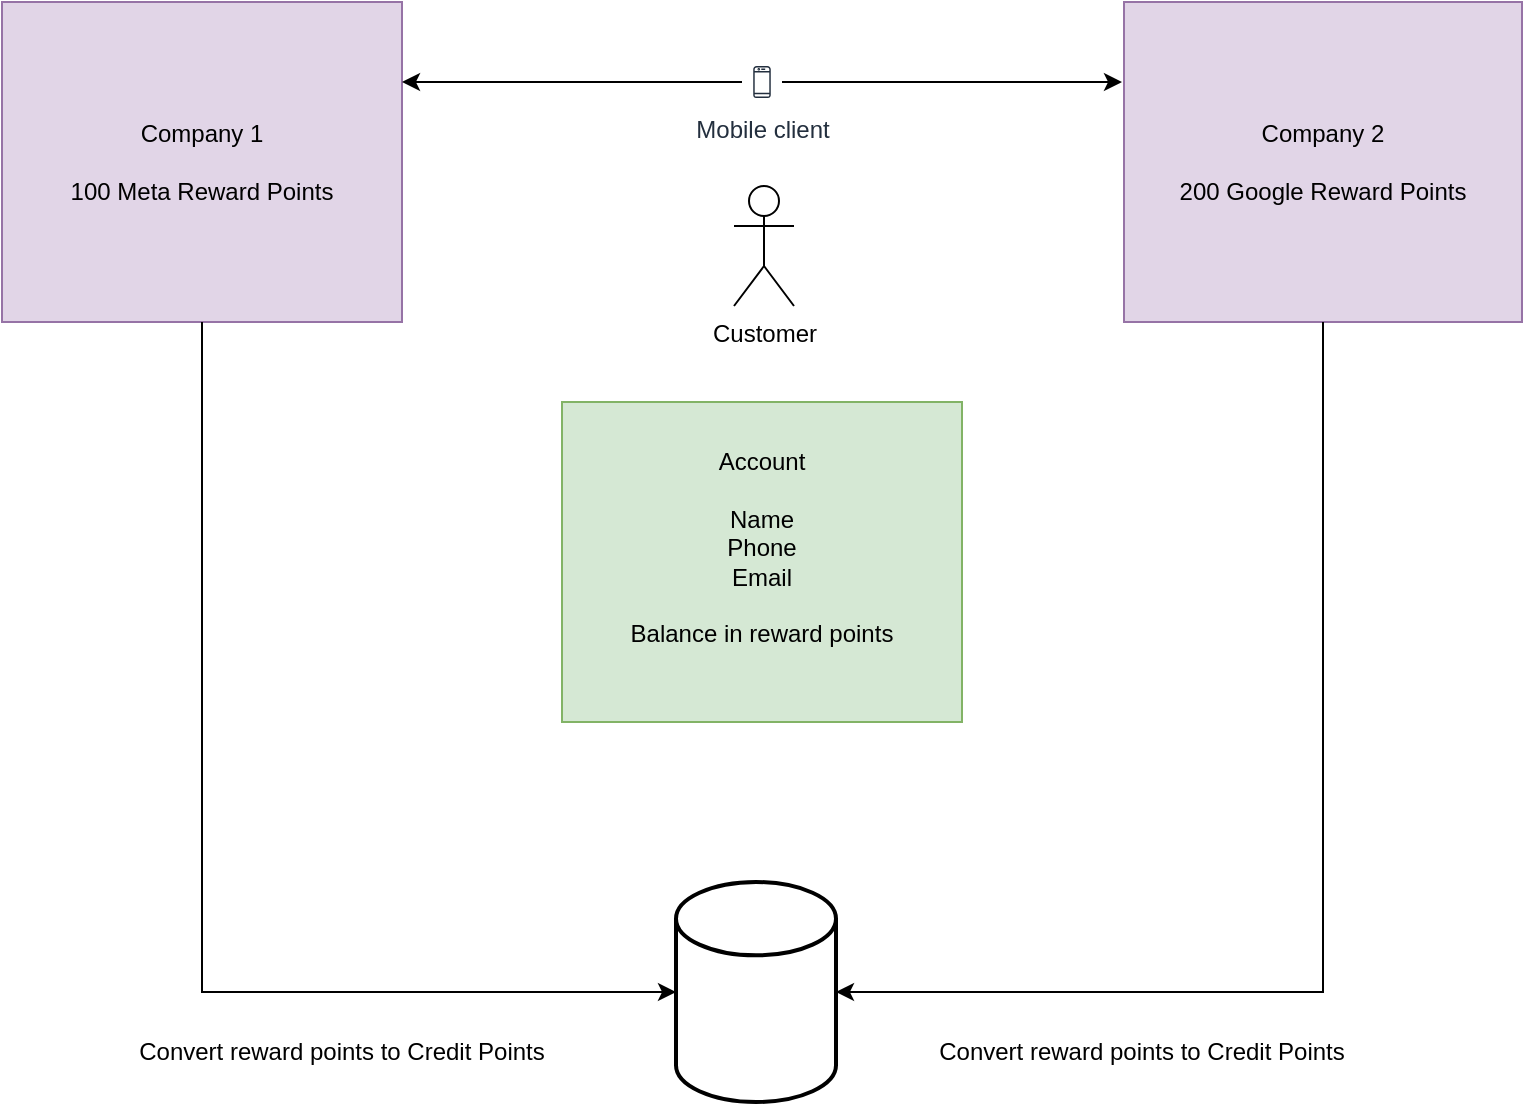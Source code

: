 <mxfile version="24.5.2" type="github">
  <diagram name="Page-1" id="mftVfHu2Gx3bmxcYFT0D">
    <mxGraphModel dx="1247" dy="623" grid="1" gridSize="10" guides="1" tooltips="1" connect="1" arrows="1" fold="1" page="1" pageScale="1" pageWidth="1100" pageHeight="850" math="0" shadow="0">
      <root>
        <mxCell id="0" />
        <mxCell id="1" parent="0" />
        <mxCell id="3qa1AcJMqrWS_oOYH8IV-1" value="Customer" style="shape=umlActor;verticalLabelPosition=bottom;verticalAlign=top;html=1;outlineConnect=0;" vertex="1" parent="1">
          <mxGeometry x="526" y="132" width="30" height="60" as="geometry" />
        </mxCell>
        <mxCell id="3qa1AcJMqrWS_oOYH8IV-2" value="Company 1&lt;div&gt;&lt;br&gt;&lt;/div&gt;&lt;div&gt;100 Meta Reward Points&lt;/div&gt;" style="rounded=0;whiteSpace=wrap;html=1;fillColor=#e1d5e7;strokeColor=#9673a6;" vertex="1" parent="1">
          <mxGeometry x="160" y="40" width="200" height="160" as="geometry" />
        </mxCell>
        <mxCell id="3qa1AcJMqrWS_oOYH8IV-5" value="" style="strokeWidth=2;html=1;shape=mxgraph.flowchart.database;whiteSpace=wrap;" vertex="1" parent="1">
          <mxGeometry x="497" y="480" width="80" height="110" as="geometry" />
        </mxCell>
        <mxCell id="3qa1AcJMqrWS_oOYH8IV-7" value="Company 2&lt;div&gt;&lt;br&gt;&lt;/div&gt;&lt;div&gt;200 Google Reward Points&lt;/div&gt;" style="rounded=0;whiteSpace=wrap;html=1;fillColor=#e1d5e7;strokeColor=#9673a6;" vertex="1" parent="1">
          <mxGeometry x="721" y="40" width="199" height="160" as="geometry" />
        </mxCell>
        <mxCell id="3qa1AcJMqrWS_oOYH8IV-12" value="Convert reward points to Credit Points" style="text;html=1;align=center;verticalAlign=middle;whiteSpace=wrap;rounded=0;" vertex="1" parent="1">
          <mxGeometry x="220" y="550" width="220" height="30" as="geometry" />
        </mxCell>
        <mxCell id="3qa1AcJMqrWS_oOYH8IV-13" value="Convert reward points to Credit Points" style="text;html=1;align=center;verticalAlign=middle;whiteSpace=wrap;rounded=0;" vertex="1" parent="1">
          <mxGeometry x="620" y="550" width="220" height="30" as="geometry" />
        </mxCell>
        <mxCell id="3qa1AcJMqrWS_oOYH8IV-14" style="edgeStyle=orthogonalEdgeStyle;rounded=0;orthogonalLoop=1;jettySize=auto;html=1;exitX=0.5;exitY=1;exitDx=0;exitDy=0;entryX=0;entryY=0.5;entryDx=0;entryDy=0;entryPerimeter=0;" edge="1" parent="1" source="3qa1AcJMqrWS_oOYH8IV-2" target="3qa1AcJMqrWS_oOYH8IV-5">
          <mxGeometry relative="1" as="geometry" />
        </mxCell>
        <mxCell id="3qa1AcJMqrWS_oOYH8IV-15" style="edgeStyle=orthogonalEdgeStyle;rounded=0;orthogonalLoop=1;jettySize=auto;html=1;exitX=0.5;exitY=1;exitDx=0;exitDy=0;entryX=1;entryY=0.5;entryDx=0;entryDy=0;entryPerimeter=0;" edge="1" parent="1" source="3qa1AcJMqrWS_oOYH8IV-7" target="3qa1AcJMqrWS_oOYH8IV-5">
          <mxGeometry relative="1" as="geometry" />
        </mxCell>
        <mxCell id="3qa1AcJMqrWS_oOYH8IV-17" value="Account&lt;div&gt;&lt;br&gt;&lt;/div&gt;&lt;div&gt;Name&lt;/div&gt;&lt;div&gt;Phone&lt;/div&gt;&lt;div&gt;Email&lt;/div&gt;&lt;div&gt;&lt;br&gt;&lt;/div&gt;&lt;div&gt;Balance in reward points&lt;/div&gt;&lt;div&gt;&lt;br&gt;&lt;/div&gt;" style="rounded=0;whiteSpace=wrap;html=1;fillColor=#d5e8d4;strokeColor=#82b366;" vertex="1" parent="1">
          <mxGeometry x="440" y="240" width="200" height="160" as="geometry" />
        </mxCell>
        <mxCell id="3qa1AcJMqrWS_oOYH8IV-19" style="edgeStyle=orthogonalEdgeStyle;rounded=0;orthogonalLoop=1;jettySize=auto;html=1;" edge="1" parent="1" source="3qa1AcJMqrWS_oOYH8IV-18">
          <mxGeometry relative="1" as="geometry">
            <mxPoint x="720" y="80" as="targetPoint" />
          </mxGeometry>
        </mxCell>
        <mxCell id="3qa1AcJMqrWS_oOYH8IV-20" style="edgeStyle=orthogonalEdgeStyle;rounded=0;orthogonalLoop=1;jettySize=auto;html=1;entryX=1;entryY=0.25;entryDx=0;entryDy=0;" edge="1" parent="1" source="3qa1AcJMqrWS_oOYH8IV-18" target="3qa1AcJMqrWS_oOYH8IV-2">
          <mxGeometry relative="1" as="geometry" />
        </mxCell>
        <mxCell id="3qa1AcJMqrWS_oOYH8IV-18" value="Mobile client" style="sketch=0;outlineConnect=0;fontColor=#232F3E;gradientColor=none;strokeColor=#232F3E;fillColor=#ffffff;dashed=0;verticalLabelPosition=bottom;verticalAlign=top;align=center;html=1;fontSize=12;fontStyle=0;aspect=fixed;shape=mxgraph.aws4.resourceIcon;resIcon=mxgraph.aws4.mobile_client;" vertex="1" parent="1">
          <mxGeometry x="530" y="70" width="20" height="20" as="geometry" />
        </mxCell>
      </root>
    </mxGraphModel>
  </diagram>
</mxfile>
